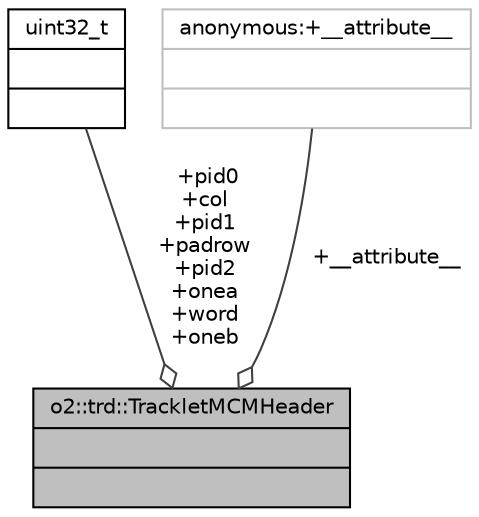 digraph "o2::trd::TrackletMCMHeader"
{
 // INTERACTIVE_SVG=YES
  bgcolor="transparent";
  edge [fontname="Helvetica",fontsize="10",labelfontname="Helvetica",labelfontsize="10"];
  node [fontname="Helvetica",fontsize="10",shape=record];
  Node1 [label="{o2::trd::TrackletMCMHeader\n||}",height=0.2,width=0.4,color="black", fillcolor="grey75", style="filled", fontcolor="black"];
  Node2 -> Node1 [color="grey25",fontsize="10",style="solid",label=" +pid0\n+col\n+pid1\n+padrow\n+pid2\n+onea\n+word\n+oneb" ,arrowhead="odiamond",fontname="Helvetica"];
  Node2 [label="{uint32_t\n||}",height=0.2,width=0.4,color="black",URL="$d3/d87/classuint32__t.html"];
  Node3 -> Node1 [color="grey25",fontsize="10",style="solid",label=" +__attribute__" ,arrowhead="odiamond",fontname="Helvetica"];
  Node3 [label="{anonymous:+__attribute__\n||}",height=0.2,width=0.4,color="grey75"];
}
